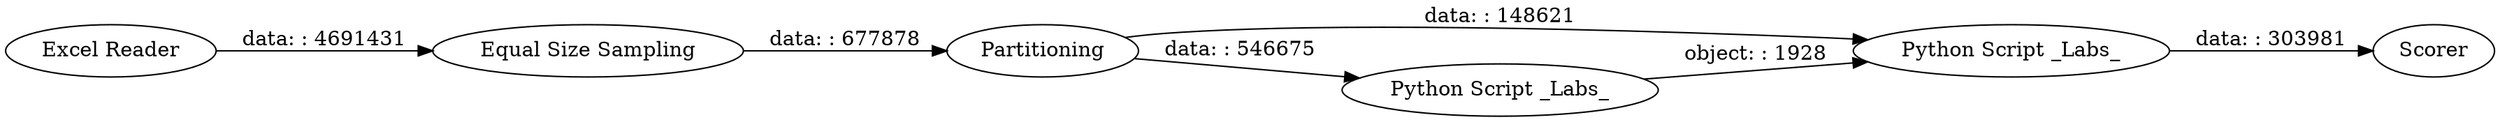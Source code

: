 digraph {
	"-3688794308547235809_1962" [label=Scorer]
	"-3688794308547235809_14" [label="Excel Reader"]
	"-3688794308547235809_1958" [label="Python Script _Labs_"]
	"-3688794308547235809_1957" [label="Python Script _Labs_"]
	"-3688794308547235809_1959" [label=Partitioning]
	"-3688794308547235809_15" [label="Equal Size Sampling"]
	"-3688794308547235809_14" -> "-3688794308547235809_15" [label="data: : 4691431"]
	"-3688794308547235809_1958" -> "-3688794308547235809_1962" [label="data: : 303981"]
	"-3688794308547235809_15" -> "-3688794308547235809_1959" [label="data: : 677878"]
	"-3688794308547235809_1957" -> "-3688794308547235809_1958" [label="object: : 1928"]
	"-3688794308547235809_1959" -> "-3688794308547235809_1957" [label="data: : 546675"]
	"-3688794308547235809_1959" -> "-3688794308547235809_1958" [label="data: : 148621"]
	rankdir=LR
}
